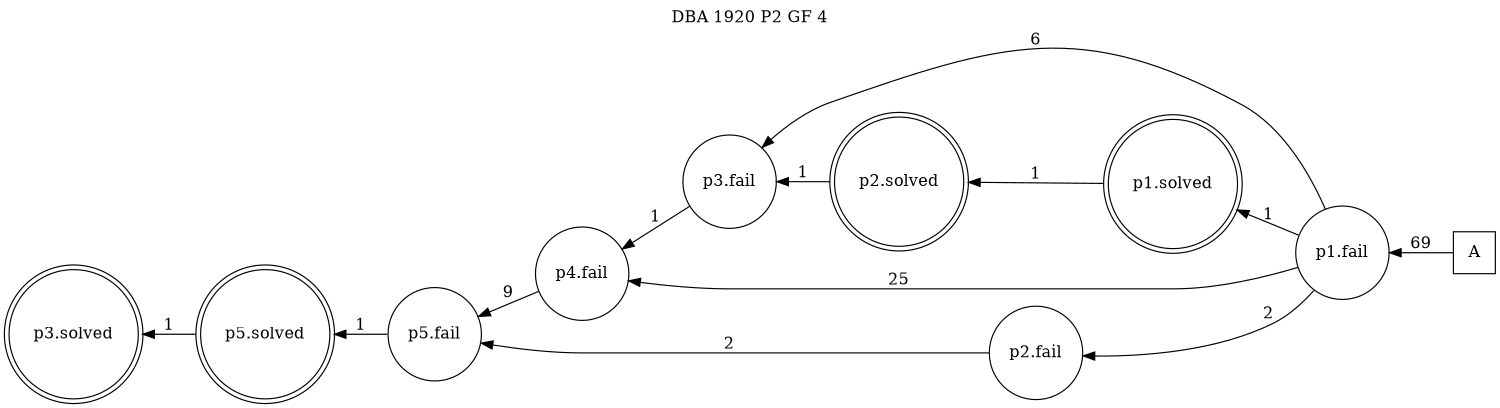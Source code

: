 digraph DBA_1920_P2_GF_4_GOOD {
labelloc="tl"
label= " DBA 1920 P2 GF 4 "
rankdir="RL";
graph [ size=" 10 , 10 !"]

"A" [shape="square" label="A"]
"p1.fail" [shape="circle" label="p1.fail"]
"p4.fail" [shape="circle" label="p4.fail"]
"p2.fail" [shape="circle" label="p2.fail"]
"p5.fail" [shape="circle" label="p5.fail"]
"p3.fail" [shape="circle" label="p3.fail"]
"p1.solved" [shape="doublecircle" label="p1.solved"]
"p2.solved" [shape="doublecircle" label="p2.solved"]
"p5.solved" [shape="doublecircle" label="p5.solved"]
"p3.solved" [shape="doublecircle" label="p3.solved"]
"A" -> "p1.fail" [ label=69]
"p1.fail" -> "p4.fail" [ label=25]
"p1.fail" -> "p2.fail" [ label=2]
"p1.fail" -> "p3.fail" [ label=6]
"p1.fail" -> "p1.solved" [ label=1]
"p4.fail" -> "p5.fail" [ label=9]
"p2.fail" -> "p5.fail" [ label=2]
"p5.fail" -> "p5.solved" [ label=1]
"p3.fail" -> "p4.fail" [ label=1]
"p1.solved" -> "p2.solved" [ label=1]
"p2.solved" -> "p3.fail" [ label=1]
"p5.solved" -> "p3.solved" [ label=1]
}
